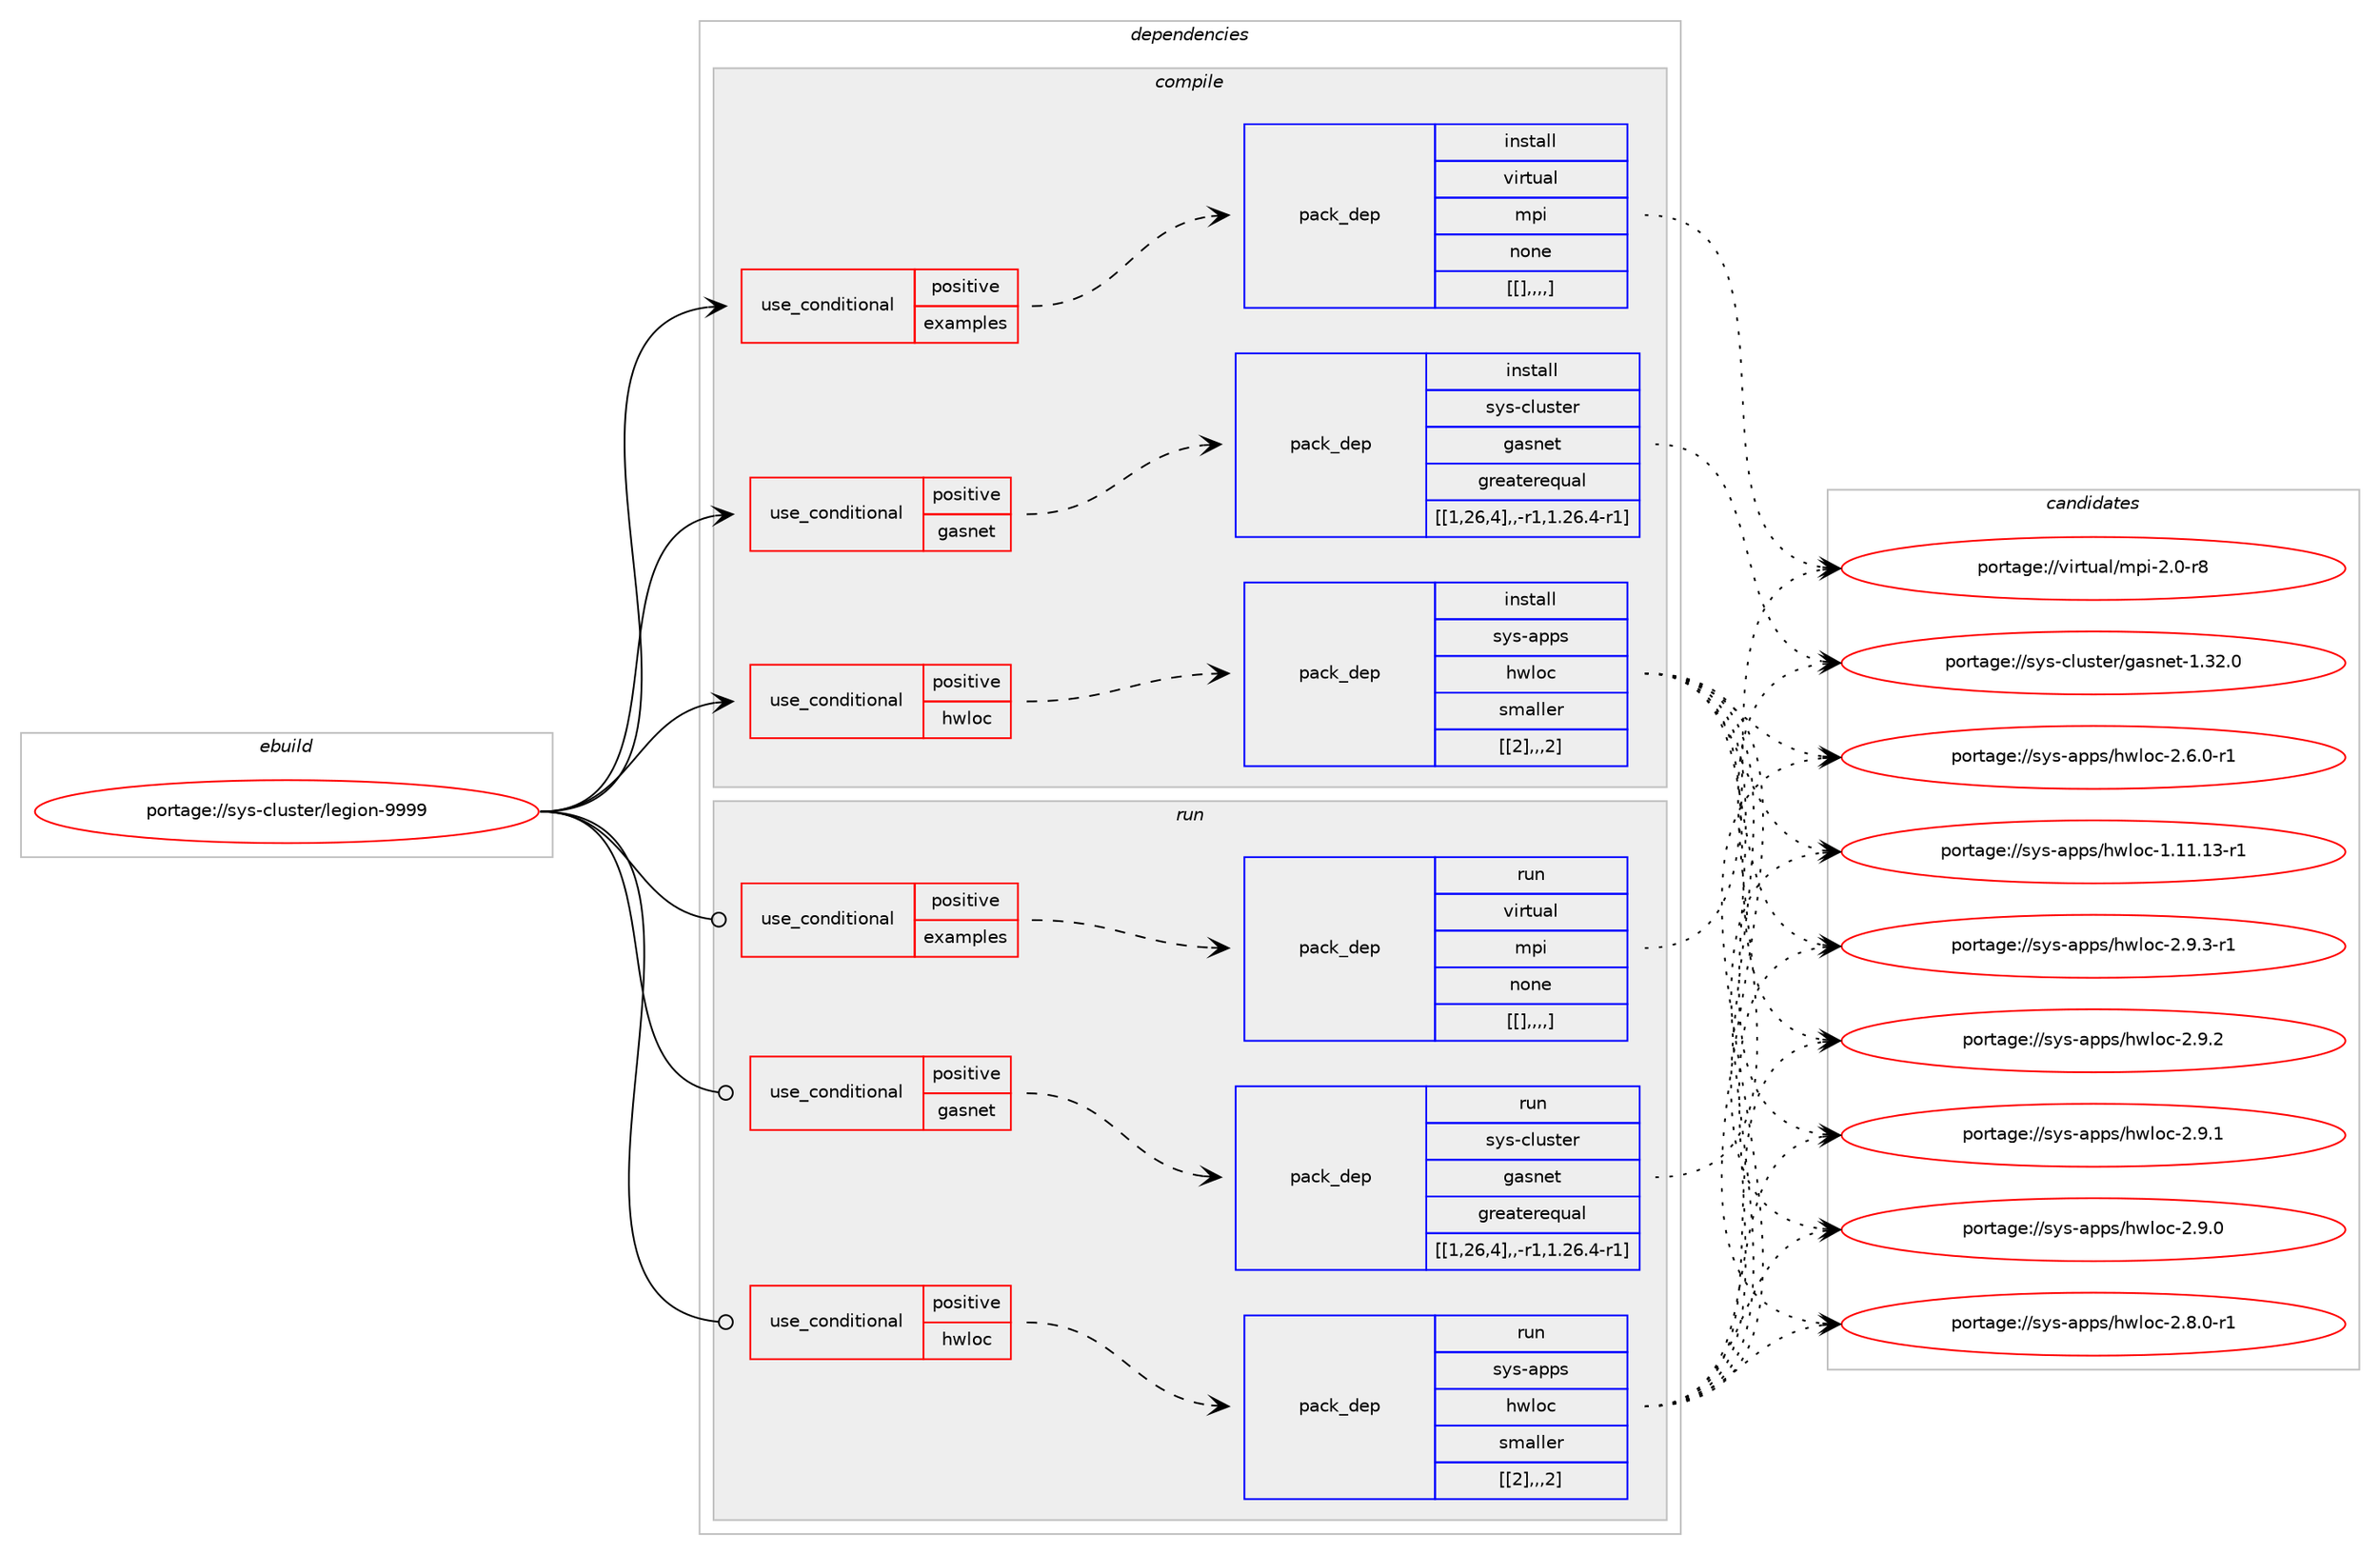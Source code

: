 digraph prolog {

# *************
# Graph options
# *************

newrank=true;
concentrate=true;
compound=true;
graph [rankdir=LR,fontname=Helvetica,fontsize=10,ranksep=1.5];#, ranksep=2.5, nodesep=0.2];
edge  [arrowhead=vee];
node  [fontname=Helvetica,fontsize=10];

# **********
# The ebuild
# **********

subgraph cluster_leftcol {
color=gray;
label=<<i>ebuild</i>>;
id [label="portage://sys-cluster/legion-9999", color=red, width=4, href="../sys-cluster/legion-9999.svg"];
}

# ****************
# The dependencies
# ****************

subgraph cluster_midcol {
color=gray;
label=<<i>dependencies</i>>;
subgraph cluster_compile {
fillcolor="#eeeeee";
style=filled;
label=<<i>compile</i>>;
subgraph cond118828 {
dependency448388 [label=<<TABLE BORDER="0" CELLBORDER="1" CELLSPACING="0" CELLPADDING="4"><TR><TD ROWSPAN="3" CELLPADDING="10">use_conditional</TD></TR><TR><TD>positive</TD></TR><TR><TD>examples</TD></TR></TABLE>>, shape=none, color=red];
subgraph pack326487 {
dependency448389 [label=<<TABLE BORDER="0" CELLBORDER="1" CELLSPACING="0" CELLPADDING="4" WIDTH="220"><TR><TD ROWSPAN="6" CELLPADDING="30">pack_dep</TD></TR><TR><TD WIDTH="110">install</TD></TR><TR><TD>virtual</TD></TR><TR><TD>mpi</TD></TR><TR><TD>none</TD></TR><TR><TD>[[],,,,]</TD></TR></TABLE>>, shape=none, color=blue];
}
dependency448388:e -> dependency448389:w [weight=20,style="dashed",arrowhead="vee"];
}
id:e -> dependency448388:w [weight=20,style="solid",arrowhead="vee"];
subgraph cond118829 {
dependency448390 [label=<<TABLE BORDER="0" CELLBORDER="1" CELLSPACING="0" CELLPADDING="4"><TR><TD ROWSPAN="3" CELLPADDING="10">use_conditional</TD></TR><TR><TD>positive</TD></TR><TR><TD>gasnet</TD></TR></TABLE>>, shape=none, color=red];
subgraph pack326488 {
dependency448391 [label=<<TABLE BORDER="0" CELLBORDER="1" CELLSPACING="0" CELLPADDING="4" WIDTH="220"><TR><TD ROWSPAN="6" CELLPADDING="30">pack_dep</TD></TR><TR><TD WIDTH="110">install</TD></TR><TR><TD>sys-cluster</TD></TR><TR><TD>gasnet</TD></TR><TR><TD>greaterequal</TD></TR><TR><TD>[[1,26,4],,-r1,1.26.4-r1]</TD></TR></TABLE>>, shape=none, color=blue];
}
dependency448390:e -> dependency448391:w [weight=20,style="dashed",arrowhead="vee"];
}
id:e -> dependency448390:w [weight=20,style="solid",arrowhead="vee"];
subgraph cond118830 {
dependency448392 [label=<<TABLE BORDER="0" CELLBORDER="1" CELLSPACING="0" CELLPADDING="4"><TR><TD ROWSPAN="3" CELLPADDING="10">use_conditional</TD></TR><TR><TD>positive</TD></TR><TR><TD>hwloc</TD></TR></TABLE>>, shape=none, color=red];
subgraph pack326489 {
dependency448393 [label=<<TABLE BORDER="0" CELLBORDER="1" CELLSPACING="0" CELLPADDING="4" WIDTH="220"><TR><TD ROWSPAN="6" CELLPADDING="30">pack_dep</TD></TR><TR><TD WIDTH="110">install</TD></TR><TR><TD>sys-apps</TD></TR><TR><TD>hwloc</TD></TR><TR><TD>smaller</TD></TR><TR><TD>[[2],,,2]</TD></TR></TABLE>>, shape=none, color=blue];
}
dependency448392:e -> dependency448393:w [weight=20,style="dashed",arrowhead="vee"];
}
id:e -> dependency448392:w [weight=20,style="solid",arrowhead="vee"];
}
subgraph cluster_compileandrun {
fillcolor="#eeeeee";
style=filled;
label=<<i>compile and run</i>>;
}
subgraph cluster_run {
fillcolor="#eeeeee";
style=filled;
label=<<i>run</i>>;
subgraph cond118831 {
dependency448394 [label=<<TABLE BORDER="0" CELLBORDER="1" CELLSPACING="0" CELLPADDING="4"><TR><TD ROWSPAN="3" CELLPADDING="10">use_conditional</TD></TR><TR><TD>positive</TD></TR><TR><TD>examples</TD></TR></TABLE>>, shape=none, color=red];
subgraph pack326490 {
dependency448395 [label=<<TABLE BORDER="0" CELLBORDER="1" CELLSPACING="0" CELLPADDING="4" WIDTH="220"><TR><TD ROWSPAN="6" CELLPADDING="30">pack_dep</TD></TR><TR><TD WIDTH="110">run</TD></TR><TR><TD>virtual</TD></TR><TR><TD>mpi</TD></TR><TR><TD>none</TD></TR><TR><TD>[[],,,,]</TD></TR></TABLE>>, shape=none, color=blue];
}
dependency448394:e -> dependency448395:w [weight=20,style="dashed",arrowhead="vee"];
}
id:e -> dependency448394:w [weight=20,style="solid",arrowhead="odot"];
subgraph cond118832 {
dependency448396 [label=<<TABLE BORDER="0" CELLBORDER="1" CELLSPACING="0" CELLPADDING="4"><TR><TD ROWSPAN="3" CELLPADDING="10">use_conditional</TD></TR><TR><TD>positive</TD></TR><TR><TD>gasnet</TD></TR></TABLE>>, shape=none, color=red];
subgraph pack326491 {
dependency448397 [label=<<TABLE BORDER="0" CELLBORDER="1" CELLSPACING="0" CELLPADDING="4" WIDTH="220"><TR><TD ROWSPAN="6" CELLPADDING="30">pack_dep</TD></TR><TR><TD WIDTH="110">run</TD></TR><TR><TD>sys-cluster</TD></TR><TR><TD>gasnet</TD></TR><TR><TD>greaterequal</TD></TR><TR><TD>[[1,26,4],,-r1,1.26.4-r1]</TD></TR></TABLE>>, shape=none, color=blue];
}
dependency448396:e -> dependency448397:w [weight=20,style="dashed",arrowhead="vee"];
}
id:e -> dependency448396:w [weight=20,style="solid",arrowhead="odot"];
subgraph cond118833 {
dependency448398 [label=<<TABLE BORDER="0" CELLBORDER="1" CELLSPACING="0" CELLPADDING="4"><TR><TD ROWSPAN="3" CELLPADDING="10">use_conditional</TD></TR><TR><TD>positive</TD></TR><TR><TD>hwloc</TD></TR></TABLE>>, shape=none, color=red];
subgraph pack326492 {
dependency448399 [label=<<TABLE BORDER="0" CELLBORDER="1" CELLSPACING="0" CELLPADDING="4" WIDTH="220"><TR><TD ROWSPAN="6" CELLPADDING="30">pack_dep</TD></TR><TR><TD WIDTH="110">run</TD></TR><TR><TD>sys-apps</TD></TR><TR><TD>hwloc</TD></TR><TR><TD>smaller</TD></TR><TR><TD>[[2],,,2]</TD></TR></TABLE>>, shape=none, color=blue];
}
dependency448398:e -> dependency448399:w [weight=20,style="dashed",arrowhead="vee"];
}
id:e -> dependency448398:w [weight=20,style="solid",arrowhead="odot"];
}
}

# **************
# The candidates
# **************

subgraph cluster_choices {
rank=same;
color=gray;
label=<<i>candidates</i>>;

subgraph choice326487 {
color=black;
nodesep=1;
choice1181051141161179710847109112105455046484511456 [label="portage://virtual/mpi-2.0-r8", color=red, width=4,href="../virtual/mpi-2.0-r8.svg"];
dependency448389:e -> choice1181051141161179710847109112105455046484511456:w [style=dotted,weight="100"];
}
subgraph choice326488 {
color=black;
nodesep=1;
choice1151211154599108117115116101114471039711511010111645494651504648 [label="portage://sys-cluster/gasnet-1.32.0", color=red, width=4,href="../sys-cluster/gasnet-1.32.0.svg"];
dependency448391:e -> choice1151211154599108117115116101114471039711511010111645494651504648:w [style=dotted,weight="100"];
}
subgraph choice326489 {
color=black;
nodesep=1;
choice115121115459711211211547104119108111994550465746514511449 [label="portage://sys-apps/hwloc-2.9.3-r1", color=red, width=4,href="../sys-apps/hwloc-2.9.3-r1.svg"];
choice11512111545971121121154710411910811199455046574650 [label="portage://sys-apps/hwloc-2.9.2", color=red, width=4,href="../sys-apps/hwloc-2.9.2.svg"];
choice11512111545971121121154710411910811199455046574649 [label="portage://sys-apps/hwloc-2.9.1", color=red, width=4,href="../sys-apps/hwloc-2.9.1.svg"];
choice11512111545971121121154710411910811199455046574648 [label="portage://sys-apps/hwloc-2.9.0", color=red, width=4,href="../sys-apps/hwloc-2.9.0.svg"];
choice115121115459711211211547104119108111994550465646484511449 [label="portage://sys-apps/hwloc-2.8.0-r1", color=red, width=4,href="../sys-apps/hwloc-2.8.0-r1.svg"];
choice115121115459711211211547104119108111994550465446484511449 [label="portage://sys-apps/hwloc-2.6.0-r1", color=red, width=4,href="../sys-apps/hwloc-2.6.0-r1.svg"];
choice1151211154597112112115471041191081119945494649494649514511449 [label="portage://sys-apps/hwloc-1.11.13-r1", color=red, width=4,href="../sys-apps/hwloc-1.11.13-r1.svg"];
dependency448393:e -> choice115121115459711211211547104119108111994550465746514511449:w [style=dotted,weight="100"];
dependency448393:e -> choice11512111545971121121154710411910811199455046574650:w [style=dotted,weight="100"];
dependency448393:e -> choice11512111545971121121154710411910811199455046574649:w [style=dotted,weight="100"];
dependency448393:e -> choice11512111545971121121154710411910811199455046574648:w [style=dotted,weight="100"];
dependency448393:e -> choice115121115459711211211547104119108111994550465646484511449:w [style=dotted,weight="100"];
dependency448393:e -> choice115121115459711211211547104119108111994550465446484511449:w [style=dotted,weight="100"];
dependency448393:e -> choice1151211154597112112115471041191081119945494649494649514511449:w [style=dotted,weight="100"];
}
subgraph choice326490 {
color=black;
nodesep=1;
choice1181051141161179710847109112105455046484511456 [label="portage://virtual/mpi-2.0-r8", color=red, width=4,href="../virtual/mpi-2.0-r8.svg"];
dependency448395:e -> choice1181051141161179710847109112105455046484511456:w [style=dotted,weight="100"];
}
subgraph choice326491 {
color=black;
nodesep=1;
choice1151211154599108117115116101114471039711511010111645494651504648 [label="portage://sys-cluster/gasnet-1.32.0", color=red, width=4,href="../sys-cluster/gasnet-1.32.0.svg"];
dependency448397:e -> choice1151211154599108117115116101114471039711511010111645494651504648:w [style=dotted,weight="100"];
}
subgraph choice326492 {
color=black;
nodesep=1;
choice115121115459711211211547104119108111994550465746514511449 [label="portage://sys-apps/hwloc-2.9.3-r1", color=red, width=4,href="../sys-apps/hwloc-2.9.3-r1.svg"];
choice11512111545971121121154710411910811199455046574650 [label="portage://sys-apps/hwloc-2.9.2", color=red, width=4,href="../sys-apps/hwloc-2.9.2.svg"];
choice11512111545971121121154710411910811199455046574649 [label="portage://sys-apps/hwloc-2.9.1", color=red, width=4,href="../sys-apps/hwloc-2.9.1.svg"];
choice11512111545971121121154710411910811199455046574648 [label="portage://sys-apps/hwloc-2.9.0", color=red, width=4,href="../sys-apps/hwloc-2.9.0.svg"];
choice115121115459711211211547104119108111994550465646484511449 [label="portage://sys-apps/hwloc-2.8.0-r1", color=red, width=4,href="../sys-apps/hwloc-2.8.0-r1.svg"];
choice115121115459711211211547104119108111994550465446484511449 [label="portage://sys-apps/hwloc-2.6.0-r1", color=red, width=4,href="../sys-apps/hwloc-2.6.0-r1.svg"];
choice1151211154597112112115471041191081119945494649494649514511449 [label="portage://sys-apps/hwloc-1.11.13-r1", color=red, width=4,href="../sys-apps/hwloc-1.11.13-r1.svg"];
dependency448399:e -> choice115121115459711211211547104119108111994550465746514511449:w [style=dotted,weight="100"];
dependency448399:e -> choice11512111545971121121154710411910811199455046574650:w [style=dotted,weight="100"];
dependency448399:e -> choice11512111545971121121154710411910811199455046574649:w [style=dotted,weight="100"];
dependency448399:e -> choice11512111545971121121154710411910811199455046574648:w [style=dotted,weight="100"];
dependency448399:e -> choice115121115459711211211547104119108111994550465646484511449:w [style=dotted,weight="100"];
dependency448399:e -> choice115121115459711211211547104119108111994550465446484511449:w [style=dotted,weight="100"];
dependency448399:e -> choice1151211154597112112115471041191081119945494649494649514511449:w [style=dotted,weight="100"];
}
}

}
